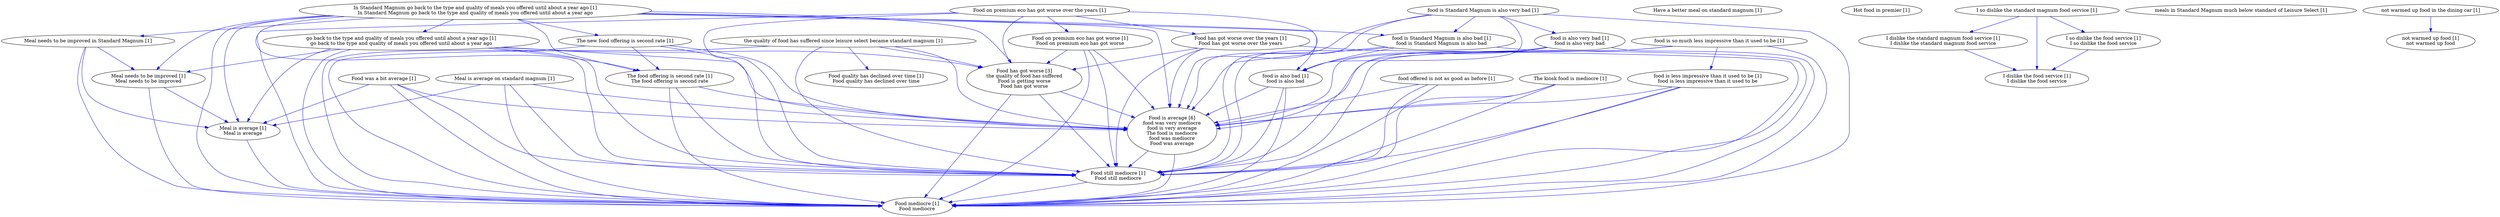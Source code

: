 digraph collapsedGraph {
"Food has got worse [3]\nthe quality of food has suffered\nFood is getting worse\nFood has got worse""Food is average [6]\nfood was very mediocre\nfood is very average\nThe food is mediocre\nfood was mediocre\nFood was average""Food still mediocre [1]\nFood still mediocre""Food mediocre [1]\nFood mediocre""Food quality has declined over time [1]\nFood quality has declined over time""Food on premium eco has got worse over the years [1]""Food on premium eco has got worse [1]\nFood on premium eco has got worse""Food has got worse over the years [1]\nFood has got worse over the years""Food was a bit average [1]""Have a better meal on standard magnum [1]""Hot food in premier [1]""I so dislike the standard magnum food service [1]""I dislike the standard magnum food service [1]\nI dislike the standard magnum food service""I dislike the food service [1]\nI dislike the food service""I so dislike the food service [1]\nI so dislike the food service""In Standard Magnum go back to the type and quality of meals you offered until about a year ago [1]\nIn Standard Magnum go back to the type and quality of meals you offered until about a year ago""go back to the type and quality of meals you offered until about a year ago [1]\ngo back to the type and quality of meals you offered until about a year ago""Meal is average on standard magnum [1]""Meal is average [1]\nMeal is average""Meal needs to be improved in Standard Magnum [1]""Meal needs to be improved [1]\nMeal needs to be improved""The kiosk food is mediocre [1]""The new food offering is second rate [1]""The food offering is second rate [1]\nThe food offering is second rate""food is Standard Magnum is also very bad [1]""food is Standard Magnum is also bad [1]\nfood is Standard Magnum is also bad""food is also bad [1]\nfood is also bad""food is also very bad [1]\nfood is also very bad""food is so much less impressive than it used to be [1]""food is less impressive than it used to be [1]\nfood is less impressive than it used to be""food offered is not as good as before [1]""meals in Standard Magnum much below standard of Leisure Select [1]""not warmed up food in the dining car [1]""not warmed up food [1]\nnot warmed up food""the quality of food has suffered since leisure select became standard magnum [1]""Food still mediocre [1]\nFood still mediocre" -> "Food mediocre [1]\nFood mediocre" [color=blue]
"Food is average [6]\nfood was very mediocre\nfood is very average\nThe food is mediocre\nfood was mediocre\nFood was average" -> "Food mediocre [1]\nFood mediocre" [color=blue]
"Food on premium eco has got worse over the years [1]" -> "Food on premium eco has got worse [1]\nFood on premium eco has got worse" [color=blue]
"Food on premium eco has got worse over the years [1]" -> "Food has got worse over the years [1]\nFood has got worse over the years" [color=blue]
"Food on premium eco has got worse over the years [1]" -> "Food mediocre [1]\nFood mediocre" [color=blue]
"Food has got worse over the years [1]\nFood has got worse over the years" -> "Food mediocre [1]\nFood mediocre" [color=blue]
"Food has got worse over the years [1]\nFood has got worse over the years" -> "Food has got worse [3]\nthe quality of food has suffered\nFood is getting worse\nFood has got worse" [color=blue]
"Food was a bit average [1]" -> "Food mediocre [1]\nFood mediocre" [color=blue]
"I so dislike the standard magnum food service [1]" -> "I dislike the standard magnum food service [1]\nI dislike the standard magnum food service" [color=blue]
"I dislike the standard magnum food service [1]\nI dislike the standard magnum food service" -> "I dislike the food service [1]\nI dislike the food service" [color=blue]
"I so dislike the standard magnum food service [1]" -> "I so dislike the food service [1]\nI so dislike the food service" [color=blue]
"I so dislike the food service [1]\nI so dislike the food service" -> "I dislike the food service [1]\nI dislike the food service" [color=blue]
"I so dislike the standard magnum food service [1]" -> "I dislike the food service [1]\nI dislike the food service" [color=blue]
"In Standard Magnum go back to the type and quality of meals you offered until about a year ago [1]\nIn Standard Magnum go back to the type and quality of meals you offered until about a year ago" -> "go back to the type and quality of meals you offered until about a year ago [1]\ngo back to the type and quality of meals you offered until about a year ago" [color=blue]
"In Standard Magnum go back to the type and quality of meals you offered until about a year ago [1]\nIn Standard Magnum go back to the type and quality of meals you offered until about a year ago" -> "Food has got worse [3]\nthe quality of food has suffered\nFood is getting worse\nFood has got worse" [color=blue]
"Meal is average on standard magnum [1]" -> "Meal is average [1]\nMeal is average" [color=blue]
"Food was a bit average [1]" -> "Meal is average [1]\nMeal is average" [color=blue]
"In Standard Magnum go back to the type and quality of meals you offered until about a year ago [1]\nIn Standard Magnum go back to the type and quality of meals you offered until about a year ago" -> "Meal is average [1]\nMeal is average" [color=blue]
"go back to the type and quality of meals you offered until about a year ago [1]\ngo back to the type and quality of meals you offered until about a year ago" -> "Meal is average [1]\nMeal is average" [color=blue]
"Meal is average on standard magnum [1]" -> "Food mediocre [1]\nFood mediocre" [color=blue]
"Meal is average [1]\nMeal is average" -> "Food mediocre [1]\nFood mediocre" [color=blue]
"Meal needs to be improved in Standard Magnum [1]" -> "Meal needs to be improved [1]\nMeal needs to be improved" [color=blue]
"In Standard Magnum go back to the type and quality of meals you offered until about a year ago [1]\nIn Standard Magnum go back to the type and quality of meals you offered until about a year ago" -> "Meal needs to be improved in Standard Magnum [1]" [color=blue]
"In Standard Magnum go back to the type and quality of meals you offered until about a year ago [1]\nIn Standard Magnum go back to the type and quality of meals you offered until about a year ago" -> "Meal needs to be improved [1]\nMeal needs to be improved" [color=blue]
"go back to the type and quality of meals you offered until about a year ago [1]\ngo back to the type and quality of meals you offered until about a year ago" -> "Meal needs to be improved [1]\nMeal needs to be improved" [color=blue]
"Meal needs to be improved in Standard Magnum [1]" -> "Meal is average [1]\nMeal is average" [color=blue]
"Meal needs to be improved [1]\nMeal needs to be improved" -> "Meal is average [1]\nMeal is average" [color=blue]
"The kiosk food is mediocre [1]" -> "Food still mediocre [1]\nFood still mediocre" [color=blue]
"The kiosk food is mediocre [1]" -> "Food mediocre [1]\nFood mediocre" [color=blue]
"Food is average [6]\nfood was very mediocre\nfood is very average\nThe food is mediocre\nfood was mediocre\nFood was average" -> "Food still mediocre [1]\nFood still mediocre" [color=blue]
"The new food offering is second rate [1]" -> "The food offering is second rate [1]\nThe food offering is second rate" [color=blue]
"In Standard Magnum go back to the type and quality of meals you offered until about a year ago [1]\nIn Standard Magnum go back to the type and quality of meals you offered until about a year ago" -> "The new food offering is second rate [1]" [color=blue]
"In Standard Magnum go back to the type and quality of meals you offered until about a year ago [1]\nIn Standard Magnum go back to the type and quality of meals you offered until about a year ago" -> "The food offering is second rate [1]\nThe food offering is second rate" [color=blue]
"go back to the type and quality of meals you offered until about a year ago [1]\ngo back to the type and quality of meals you offered until about a year ago" -> "The food offering is second rate [1]\nThe food offering is second rate" [color=blue]
"The new food offering is second rate [1]" -> "Food is average [6]\nfood was very mediocre\nfood is very average\nThe food is mediocre\nfood was mediocre\nFood was average" [color=blue]
"food is Standard Magnum is also very bad [1]" -> "food is Standard Magnum is also bad [1]\nfood is Standard Magnum is also bad" [color=blue]
"food is Standard Magnum is also bad [1]\nfood is Standard Magnum is also bad" -> "food is also bad [1]\nfood is also bad" [color=blue]
"food is Standard Magnum is also very bad [1]" -> "food is also very bad [1]\nfood is also very bad" [color=blue]
"food is also very bad [1]\nfood is also very bad" -> "food is also bad [1]\nfood is also bad" [color=blue]
"food is Standard Magnum is also very bad [1]" -> "food is also bad [1]\nfood is also bad" [color=blue]
"In Standard Magnum go back to the type and quality of meals you offered until about a year ago [1]\nIn Standard Magnum go back to the type and quality of meals you offered until about a year ago" -> "food is Standard Magnum is also bad [1]\nfood is Standard Magnum is also bad" [color=blue]
"food is also bad [1]\nfood is also bad" -> "Food is average [6]\nfood was very mediocre\nfood is very average\nThe food is mediocre\nfood was mediocre\nFood was average" [color=blue]
"food is so much less impressive than it used to be [1]" -> "food is less impressive than it used to be [1]\nfood is less impressive than it used to be" [color=blue]
"Food was a bit average [1]" -> "Food is average [6]\nfood was very mediocre\nfood is very average\nThe food is mediocre\nfood was mediocre\nFood was average" [color=blue]
"Meal is average on standard magnum [1]" -> "Food is average [6]\nfood was very mediocre\nfood is very average\nThe food is mediocre\nfood was mediocre\nFood was average" [color=blue]
"The kiosk food is mediocre [1]" -> "Food is average [6]\nfood was very mediocre\nfood is very average\nThe food is mediocre\nfood was mediocre\nFood was average" [color=blue]
"not warmed up food in the dining car [1]" -> "not warmed up food [1]\nnot warmed up food" [color=blue]
"the quality of food has suffered since leisure select became standard magnum [1]" -> "Food quality has declined over time [1]\nFood quality has declined over time" [color=blue]
"the quality of food has suffered since leisure select became standard magnum [1]" -> "Food has got worse [3]\nthe quality of food has suffered\nFood is getting worse\nFood has got worse" [color=blue]
"Food has got worse [3]\nthe quality of food has suffered\nFood is getting worse\nFood has got worse" -> "Food is average [6]\nfood was very mediocre\nfood is very average\nThe food is mediocre\nfood was mediocre\nFood was average" [color=blue]
"Food on premium eco has got worse over the years [1]" -> "Food is average [6]\nfood was very mediocre\nfood is very average\nThe food is mediocre\nfood was mediocre\nFood was average" [color=blue]
"Food on premium eco has got worse over the years [1]" -> "Food has got worse [3]\nthe quality of food has suffered\nFood is getting worse\nFood has got worse" [color=blue]
"Food on premium eco has got worse [1]\nFood on premium eco has got worse" -> "Food has got worse [3]\nthe quality of food has suffered\nFood is getting worse\nFood has got worse" [color=blue]
"Food has got worse over the years [1]\nFood has got worse over the years" -> "Food is average [6]\nfood was very mediocre\nfood is very average\nThe food is mediocre\nfood was mediocre\nFood was average" [color=blue]
"Food was a bit average [1]" -> "Food still mediocre [1]\nFood still mediocre" [color=blue]
"In Standard Magnum go back to the type and quality of meals you offered until about a year ago [1]\nIn Standard Magnum go back to the type and quality of meals you offered until about a year ago" -> "Food is average [6]\nfood was very mediocre\nfood is very average\nThe food is mediocre\nfood was mediocre\nFood was average" [color=blue]
"In Standard Magnum go back to the type and quality of meals you offered until about a year ago [1]\nIn Standard Magnum go back to the type and quality of meals you offered until about a year ago" -> "food is also bad [1]\nfood is also bad" [color=blue]
"In Standard Magnum go back to the type and quality of meals you offered until about a year ago [1]\nIn Standard Magnum go back to the type and quality of meals you offered until about a year ago" -> "Food mediocre [1]\nFood mediocre" [color=blue]
"go back to the type and quality of meals you offered until about a year ago [1]\ngo back to the type and quality of meals you offered until about a year ago" -> "Food is average [6]\nfood was very mediocre\nfood is very average\nThe food is mediocre\nfood was mediocre\nFood was average" [color=blue]
"go back to the type and quality of meals you offered until about a year ago [1]\ngo back to the type and quality of meals you offered until about a year ago" -> "Food has got worse [3]\nthe quality of food has suffered\nFood is getting worse\nFood has got worse" [color=blue]
"go back to the type and quality of meals you offered until about a year ago [1]\ngo back to the type and quality of meals you offered until about a year ago" -> "Food mediocre [1]\nFood mediocre" [color=blue]
"Meal needs to be improved in Standard Magnum [1]" -> "Food mediocre [1]\nFood mediocre" [color=blue]
"Meal needs to be improved [1]\nMeal needs to be improved" -> "Food mediocre [1]\nFood mediocre" [color=blue]
"The new food offering is second rate [1]" -> "Food still mediocre [1]\nFood still mediocre" [color=blue]
"The new food offering is second rate [1]" -> "Food mediocre [1]\nFood mediocre" [color=blue]
"The food offering is second rate [1]\nThe food offering is second rate" -> "Food mediocre [1]\nFood mediocre" [color=blue]
"food is Standard Magnum is also very bad [1]" -> "Food is average [6]\nfood was very mediocre\nfood is very average\nThe food is mediocre\nfood was mediocre\nFood was average" [color=blue]
"food is Standard Magnum is also very bad [1]" -> "Food still mediocre [1]\nFood still mediocre" [color=blue]
"food is Standard Magnum is also very bad [1]" -> "Food mediocre [1]\nFood mediocre" [color=blue]
"food is Standard Magnum is also bad [1]\nfood is Standard Magnum is also bad" -> "Food mediocre [1]\nFood mediocre" [color=blue]
"food is also bad [1]\nfood is also bad" -> "Food mediocre [1]\nFood mediocre" [color=blue]
"food is also very bad [1]\nfood is also very bad" -> "Food is average [6]\nfood was very mediocre\nfood is very average\nThe food is mediocre\nfood was mediocre\nFood was average" [color=blue]
"food is also very bad [1]\nfood is also very bad" -> "Food still mediocre [1]\nFood still mediocre" [color=blue]
"food is also very bad [1]\nfood is also very bad" -> "Food mediocre [1]\nFood mediocre" [color=blue]
"food is so much less impressive than it used to be [1]" -> "Food mediocre [1]\nFood mediocre" [color=blue]
"food is less impressive than it used to be [1]\nfood is less impressive than it used to be" -> "Food mediocre [1]\nFood mediocre" [color=blue]
"food offered is not as good as before [1]" -> "Food mediocre [1]\nFood mediocre" [color=blue]
"the quality of food has suffered since leisure select became standard magnum [1]" -> "Food is average [6]\nfood was very mediocre\nfood is very average\nThe food is mediocre\nfood was mediocre\nFood was average" [color=blue]
"the quality of food has suffered since leisure select became standard magnum [1]" -> "Food still mediocre [1]\nFood still mediocre" [color=blue]
"the quality of food has suffered since leisure select became standard magnum [1]" -> "Food mediocre [1]\nFood mediocre" [color=blue]
"Food has got worse [3]\nthe quality of food has suffered\nFood is getting worse\nFood has got worse" -> "Food mediocre [1]\nFood mediocre" [color=blue]
"Food has got worse [3]\nthe quality of food has suffered\nFood is getting worse\nFood has got worse" -> "Food still mediocre [1]\nFood still mediocre" [color=blue]
"Food on premium eco has got worse over the years [1]" -> "Food still mediocre [1]\nFood still mediocre" [color=blue]
"Food on premium eco has got worse [1]\nFood on premium eco has got worse" -> "Food is average [6]\nfood was very mediocre\nfood is very average\nThe food is mediocre\nfood was mediocre\nFood was average" [color=blue]
"Food on premium eco has got worse [1]\nFood on premium eco has got worse" -> "Food still mediocre [1]\nFood still mediocre" [color=blue]
"Food on premium eco has got worse [1]\nFood on premium eco has got worse" -> "Food mediocre [1]\nFood mediocre" [color=blue]
"Food has got worse over the years [1]\nFood has got worse over the years" -> "Food still mediocre [1]\nFood still mediocre" [color=blue]
"In Standard Magnum go back to the type and quality of meals you offered until about a year ago [1]\nIn Standard Magnum go back to the type and quality of meals you offered until about a year ago" -> "Food still mediocre [1]\nFood still mediocre" [color=blue]
"go back to the type and quality of meals you offered until about a year ago [1]\ngo back to the type and quality of meals you offered until about a year ago" -> "Food still mediocre [1]\nFood still mediocre" [color=blue]
"Meal is average on standard magnum [1]" -> "Food still mediocre [1]\nFood still mediocre" [color=blue]
"The food offering is second rate [1]\nThe food offering is second rate" -> "Food is average [6]\nfood was very mediocre\nfood is very average\nThe food is mediocre\nfood was mediocre\nFood was average" [color=blue]
"The food offering is second rate [1]\nThe food offering is second rate" -> "Food still mediocre [1]\nFood still mediocre" [color=blue]
"food is Standard Magnum is also bad [1]\nfood is Standard Magnum is also bad" -> "Food is average [6]\nfood was very mediocre\nfood is very average\nThe food is mediocre\nfood was mediocre\nFood was average" [color=blue]
"food is Standard Magnum is also bad [1]\nfood is Standard Magnum is also bad" -> "Food still mediocre [1]\nFood still mediocre" [color=blue]
"food is also bad [1]\nfood is also bad" -> "Food still mediocre [1]\nFood still mediocre" [color=blue]
"food is so much less impressive than it used to be [1]" -> "Food is average [6]\nfood was very mediocre\nfood is very average\nThe food is mediocre\nfood was mediocre\nFood was average" [color=blue]
"food is so much less impressive than it used to be [1]" -> "Food still mediocre [1]\nFood still mediocre" [color=blue]
"food is less impressive than it used to be [1]\nfood is less impressive than it used to be" -> "Food is average [6]\nfood was very mediocre\nfood is very average\nThe food is mediocre\nfood was mediocre\nFood was average" [color=blue]
"food is less impressive than it used to be [1]\nfood is less impressive than it used to be" -> "Food still mediocre [1]\nFood still mediocre" [color=blue]
"food offered is not as good as before [1]" -> "Food is average [6]\nfood was very mediocre\nfood is very average\nThe food is mediocre\nfood was mediocre\nFood was average" [color=blue]
"food offered is not as good as before [1]" -> "Food still mediocre [1]\nFood still mediocre" [color=blue]
}